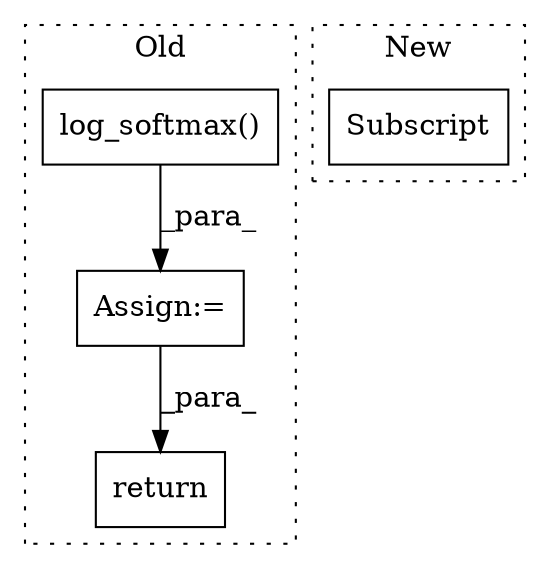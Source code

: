 digraph G {
subgraph cluster0 {
1 [label="log_softmax()" a="75" s="2999,3019" l="14,8" shape="box"];
3 [label="return" a="93" s="3097" l="7" shape="box"];
4 [label="Assign:=" a="68" s="2996" l="3" shape="box"];
label = "Old";
style="dotted";
}
subgraph cluster1 {
2 [label="Subscript" a="63" s="2560,0" l="40,0" shape="box"];
label = "New";
style="dotted";
}
1 -> 4 [label="_para_"];
4 -> 3 [label="_para_"];
}